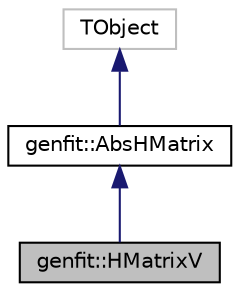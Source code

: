digraph "genfit::HMatrixV"
{
 // LATEX_PDF_SIZE
  edge [fontname="Helvetica",fontsize="10",labelfontname="Helvetica",labelfontsize="10"];
  node [fontname="Helvetica",fontsize="10",shape=record];
  Node1 [label="genfit::HMatrixV",height=0.2,width=0.4,color="black", fillcolor="grey75", style="filled", fontcolor="black",tooltip="AbsHMatrix implementation for one-dimensional MeasurementOnPlane and RKTrackRep parameterization."];
  Node2 -> Node1 [dir="back",color="midnightblue",fontsize="10",style="solid",fontname="Helvetica"];
  Node2 [label="genfit::AbsHMatrix",height=0.2,width=0.4,color="black", fillcolor="white", style="filled",URL="$classgenfit_1_1AbsHMatrix.html",tooltip="HMatrix for projecting from AbsTrackRep parameters to measured parameters in a DetPlane."];
  Node3 -> Node2 [dir="back",color="midnightblue",fontsize="10",style="solid",fontname="Helvetica"];
  Node3 [label="TObject",height=0.2,width=0.4,color="grey75", fillcolor="white", style="filled",tooltip=" "];
}
